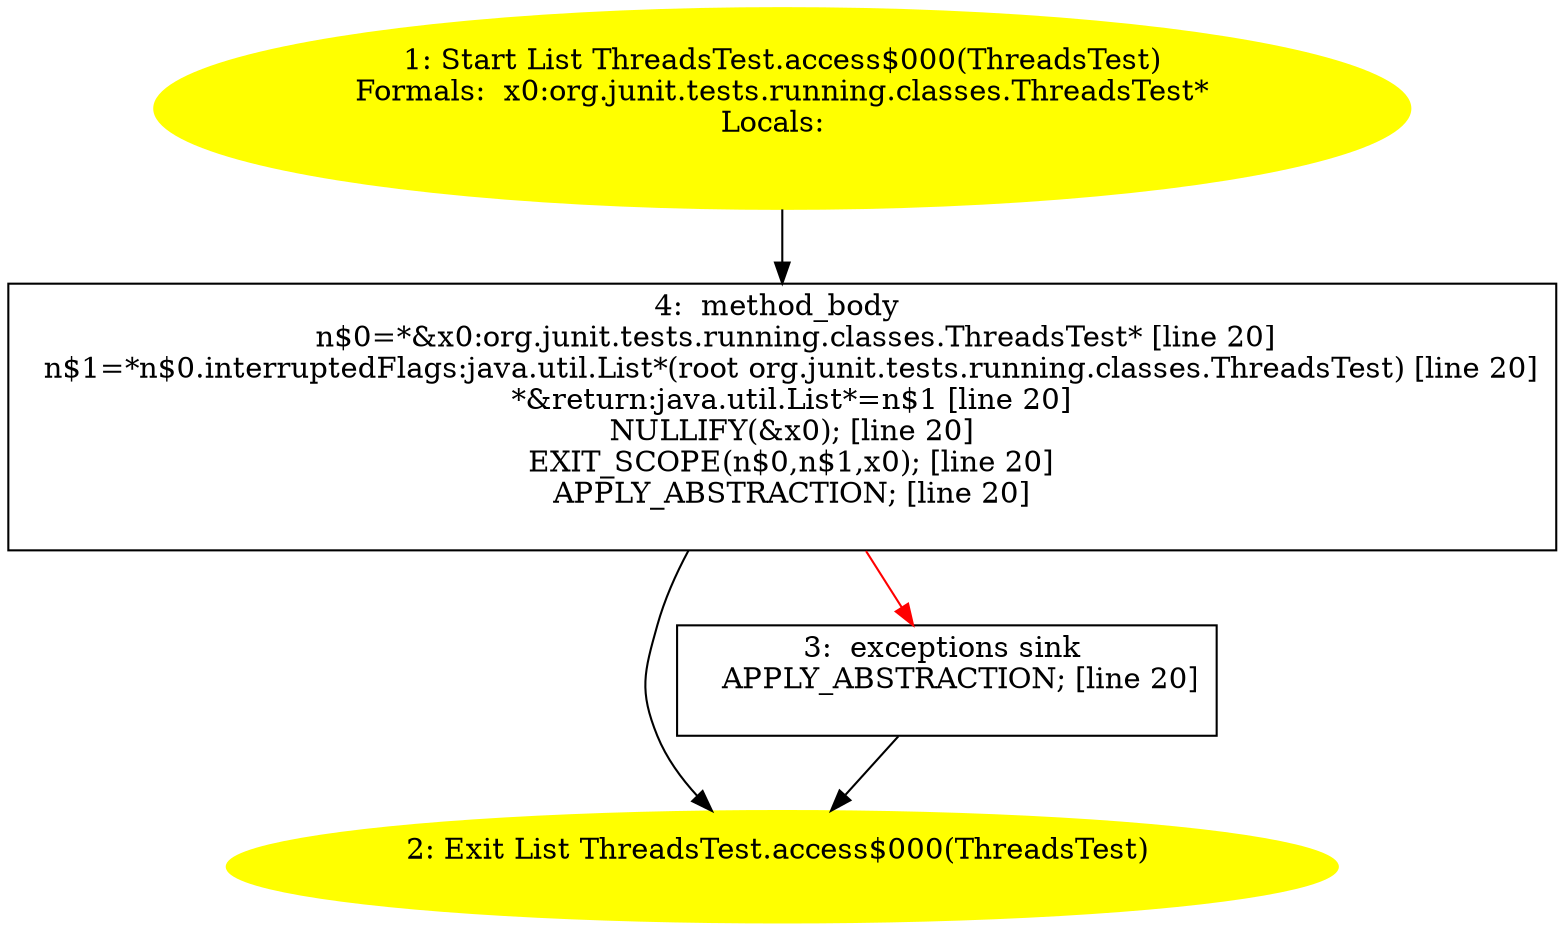 /* @generated */
digraph cfg {
"org.junit.tests.running.classes.ThreadsTest.access$000(org.junit.tests.running.classes.ThreadsTest):.44234128fa018a0abd83601f24ab2072_1" [label="1: Start List ThreadsTest.access$000(ThreadsTest)\nFormals:  x0:org.junit.tests.running.classes.ThreadsTest*\nLocals:  \n  " color=yellow style=filled]
	

	 "org.junit.tests.running.classes.ThreadsTest.access$000(org.junit.tests.running.classes.ThreadsTest):.44234128fa018a0abd83601f24ab2072_1" -> "org.junit.tests.running.classes.ThreadsTest.access$000(org.junit.tests.running.classes.ThreadsTest):.44234128fa018a0abd83601f24ab2072_4" ;
"org.junit.tests.running.classes.ThreadsTest.access$000(org.junit.tests.running.classes.ThreadsTest):.44234128fa018a0abd83601f24ab2072_2" [label="2: Exit List ThreadsTest.access$000(ThreadsTest) \n  " color=yellow style=filled]
	

"org.junit.tests.running.classes.ThreadsTest.access$000(org.junit.tests.running.classes.ThreadsTest):.44234128fa018a0abd83601f24ab2072_3" [label="3:  exceptions sink \n   APPLY_ABSTRACTION; [line 20]\n " shape="box"]
	

	 "org.junit.tests.running.classes.ThreadsTest.access$000(org.junit.tests.running.classes.ThreadsTest):.44234128fa018a0abd83601f24ab2072_3" -> "org.junit.tests.running.classes.ThreadsTest.access$000(org.junit.tests.running.classes.ThreadsTest):.44234128fa018a0abd83601f24ab2072_2" ;
"org.junit.tests.running.classes.ThreadsTest.access$000(org.junit.tests.running.classes.ThreadsTest):.44234128fa018a0abd83601f24ab2072_4" [label="4:  method_body \n   n$0=*&x0:org.junit.tests.running.classes.ThreadsTest* [line 20]\n  n$1=*n$0.interruptedFlags:java.util.List*(root org.junit.tests.running.classes.ThreadsTest) [line 20]\n  *&return:java.util.List*=n$1 [line 20]\n  NULLIFY(&x0); [line 20]\n  EXIT_SCOPE(n$0,n$1,x0); [line 20]\n  APPLY_ABSTRACTION; [line 20]\n " shape="box"]
	

	 "org.junit.tests.running.classes.ThreadsTest.access$000(org.junit.tests.running.classes.ThreadsTest):.44234128fa018a0abd83601f24ab2072_4" -> "org.junit.tests.running.classes.ThreadsTest.access$000(org.junit.tests.running.classes.ThreadsTest):.44234128fa018a0abd83601f24ab2072_2" ;
	 "org.junit.tests.running.classes.ThreadsTest.access$000(org.junit.tests.running.classes.ThreadsTest):.44234128fa018a0abd83601f24ab2072_4" -> "org.junit.tests.running.classes.ThreadsTest.access$000(org.junit.tests.running.classes.ThreadsTest):.44234128fa018a0abd83601f24ab2072_3" [color="red" ];
}
